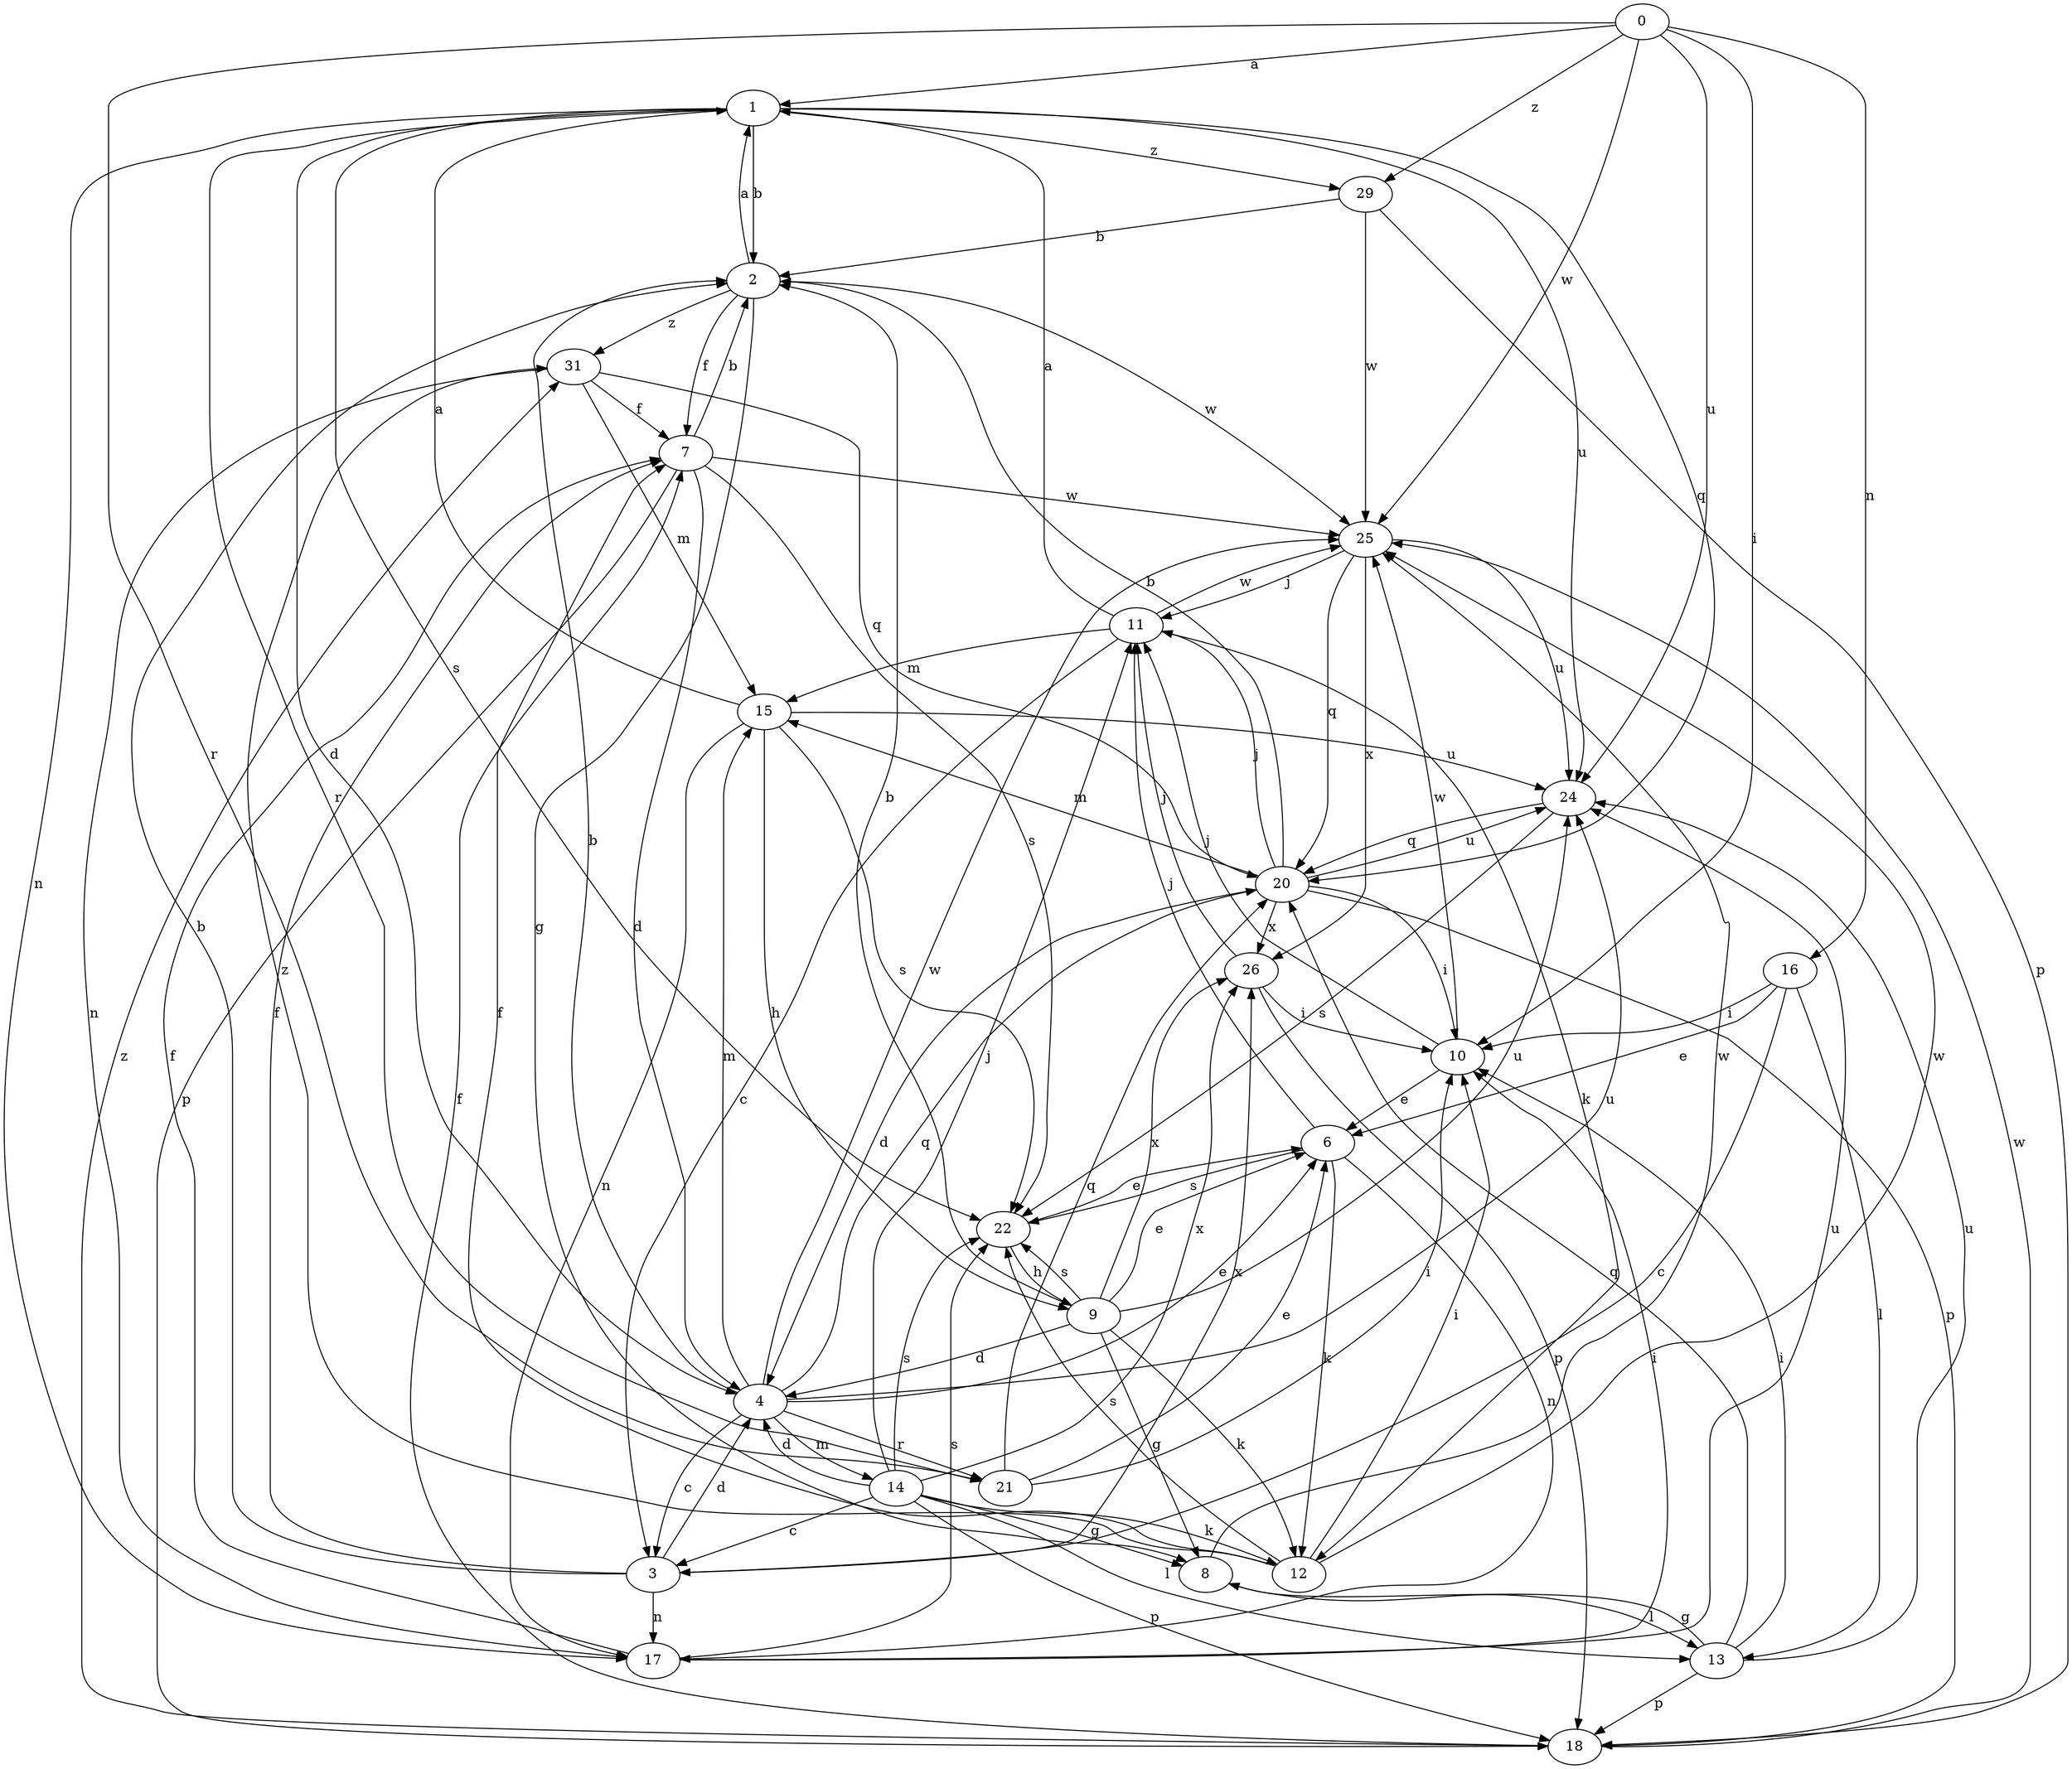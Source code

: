 strict digraph  {
0;
1;
2;
3;
4;
6;
7;
8;
9;
10;
11;
12;
13;
14;
15;
16;
17;
18;
20;
21;
22;
24;
25;
26;
29;
31;
0 -> 1  [label=a];
0 -> 10  [label=i];
0 -> 16  [label=n];
0 -> 21  [label=r];
0 -> 24  [label=u];
0 -> 25  [label=w];
0 -> 29  [label=z];
1 -> 2  [label=b];
1 -> 4  [label=d];
1 -> 17  [label=n];
1 -> 20  [label=q];
1 -> 21  [label=r];
1 -> 22  [label=s];
1 -> 24  [label=u];
1 -> 29  [label=z];
2 -> 1  [label=a];
2 -> 7  [label=f];
2 -> 8  [label=g];
2 -> 25  [label=w];
2 -> 31  [label=z];
3 -> 2  [label=b];
3 -> 4  [label=d];
3 -> 7  [label=f];
3 -> 17  [label=n];
3 -> 26  [label=x];
4 -> 2  [label=b];
4 -> 3  [label=c];
4 -> 6  [label=e];
4 -> 14  [label=m];
4 -> 15  [label=m];
4 -> 20  [label=q];
4 -> 21  [label=r];
4 -> 24  [label=u];
4 -> 25  [label=w];
6 -> 11  [label=j];
6 -> 12  [label=k];
6 -> 17  [label=n];
6 -> 22  [label=s];
7 -> 2  [label=b];
7 -> 4  [label=d];
7 -> 18  [label=p];
7 -> 22  [label=s];
7 -> 25  [label=w];
8 -> 13  [label=l];
8 -> 25  [label=w];
9 -> 2  [label=b];
9 -> 4  [label=d];
9 -> 6  [label=e];
9 -> 8  [label=g];
9 -> 12  [label=k];
9 -> 22  [label=s];
9 -> 24  [label=u];
9 -> 26  [label=x];
10 -> 6  [label=e];
10 -> 11  [label=j];
10 -> 25  [label=w];
11 -> 1  [label=a];
11 -> 3  [label=c];
11 -> 12  [label=k];
11 -> 15  [label=m];
11 -> 25  [label=w];
12 -> 7  [label=f];
12 -> 10  [label=i];
12 -> 22  [label=s];
12 -> 25  [label=w];
12 -> 31  [label=z];
13 -> 8  [label=g];
13 -> 10  [label=i];
13 -> 18  [label=p];
13 -> 20  [label=q];
13 -> 24  [label=u];
14 -> 3  [label=c];
14 -> 4  [label=d];
14 -> 8  [label=g];
14 -> 11  [label=j];
14 -> 12  [label=k];
14 -> 13  [label=l];
14 -> 18  [label=p];
14 -> 22  [label=s];
14 -> 26  [label=x];
15 -> 1  [label=a];
15 -> 9  [label=h];
15 -> 17  [label=n];
15 -> 22  [label=s];
15 -> 24  [label=u];
16 -> 3  [label=c];
16 -> 6  [label=e];
16 -> 10  [label=i];
16 -> 13  [label=l];
17 -> 7  [label=f];
17 -> 10  [label=i];
17 -> 22  [label=s];
17 -> 24  [label=u];
18 -> 7  [label=f];
18 -> 25  [label=w];
18 -> 31  [label=z];
20 -> 2  [label=b];
20 -> 4  [label=d];
20 -> 10  [label=i];
20 -> 11  [label=j];
20 -> 15  [label=m];
20 -> 18  [label=p];
20 -> 24  [label=u];
20 -> 26  [label=x];
21 -> 6  [label=e];
21 -> 10  [label=i];
21 -> 20  [label=q];
22 -> 6  [label=e];
22 -> 9  [label=h];
24 -> 20  [label=q];
24 -> 22  [label=s];
25 -> 11  [label=j];
25 -> 20  [label=q];
25 -> 24  [label=u];
25 -> 26  [label=x];
26 -> 10  [label=i];
26 -> 11  [label=j];
26 -> 18  [label=p];
29 -> 2  [label=b];
29 -> 18  [label=p];
29 -> 25  [label=w];
31 -> 7  [label=f];
31 -> 15  [label=m];
31 -> 17  [label=n];
31 -> 20  [label=q];
}
